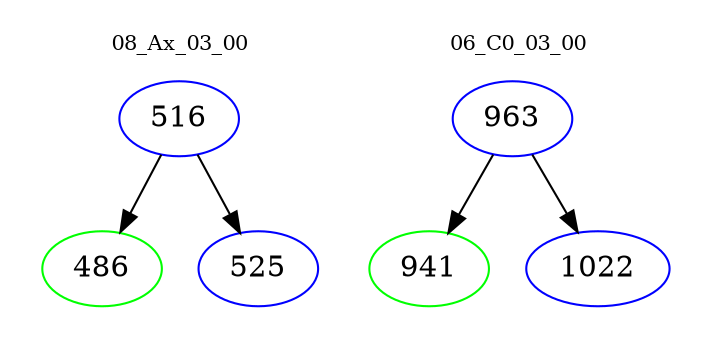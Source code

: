 digraph{
subgraph cluster_0 {
color = white
label = "08_Ax_03_00";
fontsize=10;
T0_516 [label="516", color="blue"]
T0_516 -> T0_486 [color="black"]
T0_486 [label="486", color="green"]
T0_516 -> T0_525 [color="black"]
T0_525 [label="525", color="blue"]
}
subgraph cluster_1 {
color = white
label = "06_C0_03_00";
fontsize=10;
T1_963 [label="963", color="blue"]
T1_963 -> T1_941 [color="black"]
T1_941 [label="941", color="green"]
T1_963 -> T1_1022 [color="black"]
T1_1022 [label="1022", color="blue"]
}
}
